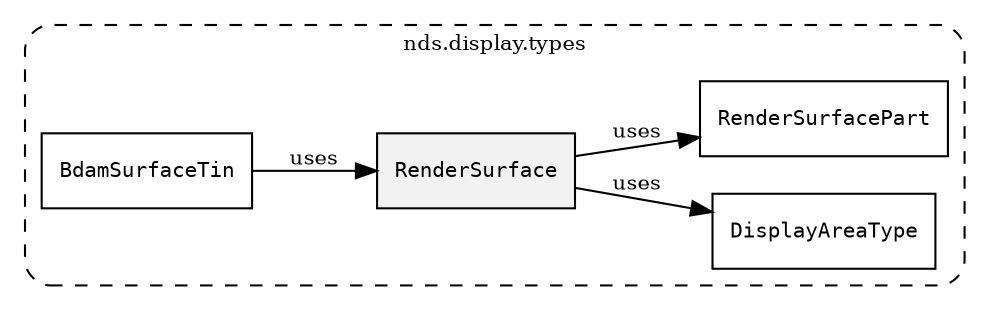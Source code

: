/**
 * This dot file creates symbol collaboration diagram for RenderSurface.
 */
digraph ZSERIO
{
    node [shape=box, fontsize=10];
    rankdir="LR";
    fontsize=10;
    tooltip="RenderSurface collaboration diagram";

    subgraph "cluster_nds.display.types"
    {
        style="dashed, rounded";
        label="nds.display.types";
        tooltip="Package nds.display.types";
        href="../../../content/packages/nds.display.types.html#Package-nds-display-types";
        target="_parent";

        "RenderSurface" [style="filled", fillcolor="#0000000D", target="_parent", label=<<font face="monospace"><table align="center" border="0" cellspacing="0" cellpadding="0"><tr><td href="../../../content/packages/nds.display.types.html#Structure-RenderSurface" title="Structure defined in nds.display.types">RenderSurface</td></tr></table></font>>];
        "DisplayAreaType" [target="_parent", label=<<font face="monospace"><table align="center" border="0" cellspacing="0" cellpadding="0"><tr><td href="../../../content/packages/nds.display.types.html#Enum-DisplayAreaType" title="Enum defined in nds.display.types">DisplayAreaType</td></tr></table></font>>];
        "RenderSurfacePart" [target="_parent", label=<<font face="monospace"><table align="center" border="0" cellspacing="0" cellpadding="0"><tr><td href="../../../content/packages/nds.display.types.html#Structure-RenderSurfacePart" title="Structure defined in nds.display.types">RenderSurfacePart</td></tr></table></font>>];
        "BdamSurfaceTin" [target="_parent", label=<<font face="monospace"><table align="center" border="0" cellspacing="0" cellpadding="0"><tr><td href="../../../content/packages/nds.display.types.html#Structure-BdamSurfaceTin" title="Structure defined in nds.display.types">BdamSurfaceTin</td></tr></table></font>>];
    }

    "RenderSurface" -> "DisplayAreaType" [label="uses", fontsize=10];
    "RenderSurface" -> "RenderSurfacePart" [label="uses", fontsize=10];
    "BdamSurfaceTin" -> "RenderSurface" [label="uses", fontsize=10];
}
